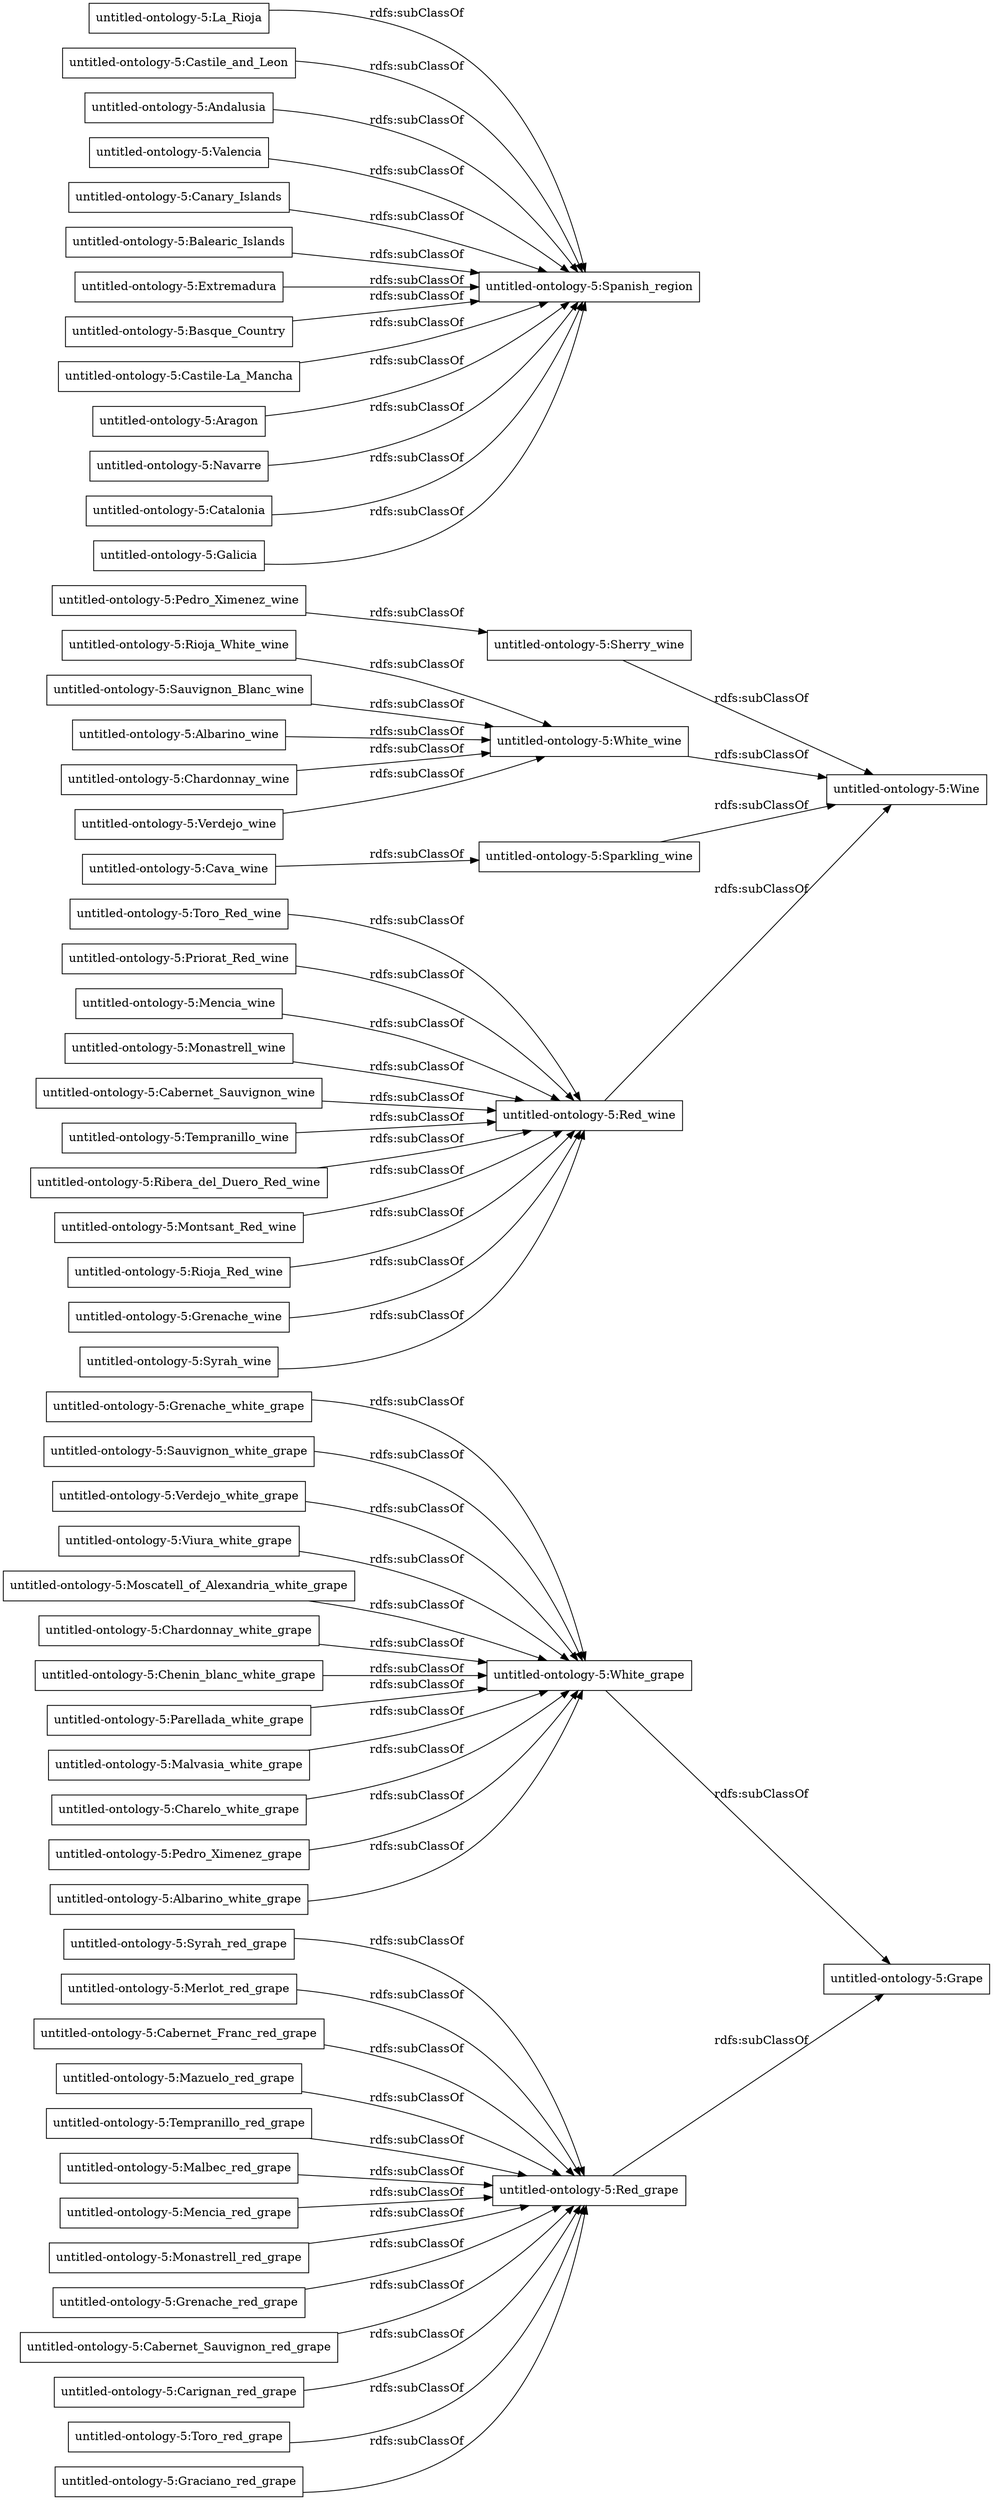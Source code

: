 digraph ar2dtool_diagram { 
rankdir=LR;
size="1000"
node [shape = rectangle, color="black"]; "untitled-ontology-5:Syrah_red_grape" "untitled-ontology-5:Sauvignon_white_grape" "untitled-ontology-5:Toro_Red_wine" "untitled-ontology-5:Chardonnay_wine" "untitled-ontology-5:Verdejo_white_grape" "untitled-ontology-5:La_Rioja" "untitled-ontology-5:Viura_white_grape" "untitled-ontology-5:Moscatell_of_Alexandria_white_grape" "untitled-ontology-5:Verdejo_wine" "untitled-ontology-5:Chardonnay_white_grape" "untitled-ontology-5:Castile_and_Leon" "untitled-ontology-5:Chenin_blanc_white_grape" "untitled-ontology-5:Merlot_red_grape" "untitled-ontology-5:Rioja_Red_wine" "untitled-ontology-5:Andalusia" "untitled-ontology-5:Sherry_wine" "untitled-ontology-5:Parellada_white_grape" "untitled-ontology-5:Valencia" "untitled-ontology-5:Cabernet_Franc_red_grape" "untitled-ontology-5:Spanish_region" "untitled-ontology-5:Red_wine" "untitled-ontology-5:Canary_Islands" "untitled-ontology-5:Balearic_Islands" "untitled-ontology-5:Mazuelo_red_grape" "untitled-ontology-5:Pedro_Ximenez_wine" "untitled-ontology-5:Tempranillo_red_grape" "untitled-ontology-5:Grenache_wine" "untitled-ontology-5:Malbec_red_grape" "untitled-ontology-5:White_wine" "untitled-ontology-5:Mencia_red_grape" "untitled-ontology-5:Syrah_wine" "untitled-ontology-5:Extremadura" "untitled-ontology-5:Priorat_Red_wine" "untitled-ontology-5:Malvasia_white_grape" "untitled-ontology-5:Basque_Country" "untitled-ontology-5:Charelo_white_grape" "untitled-ontology-5:Red_grape" "untitled-ontology-5:Mencia_wine" "untitled-ontology-5:Sparkling_wine" "untitled-ontology-5:Monastrell_wine" "untitled-ontology-5:Cava_wine" "untitled-ontology-5:Cabernet_Sauvignon_wine" "untitled-ontology-5:Pedro_Ximenez_grape" "untitled-ontology-5:Albarino_white_grape" "untitled-ontology-5:Wine" "untitled-ontology-5:Castile-La_Mancha" "untitled-ontology-5:Tempranillo_wine" "untitled-ontology-5:Ribera_del_Duero_Red_wine" "untitled-ontology-5:Aragon" "untitled-ontology-5:Rioja_White_wine" "untitled-ontology-5:Grape" "untitled-ontology-5:Sauvignon_Blanc_wine" "untitled-ontology-5:Montsant_Red_wine" "untitled-ontology-5:Monastrell_red_grape" "untitled-ontology-5:Navarre" "untitled-ontology-5:Grenache_red_grape" "untitled-ontology-5:Catalonia" "untitled-ontology-5:Cabernet_Sauvignon_red_grape" "untitled-ontology-5:Carignan_red_grape" "untitled-ontology-5:Toro_red_grape" "untitled-ontology-5:Galicia" "untitled-ontology-5:Albarino_wine" "untitled-ontology-5:White_grape" "untitled-ontology-5:Graciano_red_grape" "untitled-ontology-5:Grenache_white_grape" ; /*classes style*/
	"untitled-ontology-5:Mencia_red_grape" -> "untitled-ontology-5:Red_grape" [ label = "rdfs:subClassOf" ];
	"untitled-ontology-5:Basque_Country" -> "untitled-ontology-5:Spanish_region" [ label = "rdfs:subClassOf" ];
	"untitled-ontology-5:Viura_white_grape" -> "untitled-ontology-5:White_grape" [ label = "rdfs:subClassOf" ];
	"untitled-ontology-5:Monastrell_red_grape" -> "untitled-ontology-5:Red_grape" [ label = "rdfs:subClassOf" ];
	"untitled-ontology-5:Verdejo_wine" -> "untitled-ontology-5:White_wine" [ label = "rdfs:subClassOf" ];
	"untitled-ontology-5:Tempranillo_wine" -> "untitled-ontology-5:Red_wine" [ label = "rdfs:subClassOf" ];
	"untitled-ontology-5:Toro_Red_wine" -> "untitled-ontology-5:Red_wine" [ label = "rdfs:subClassOf" ];
	"untitled-ontology-5:Mazuelo_red_grape" -> "untitled-ontology-5:Red_grape" [ label = "rdfs:subClassOf" ];
	"untitled-ontology-5:White_wine" -> "untitled-ontology-5:Wine" [ label = "rdfs:subClassOf" ];
	"untitled-ontology-5:Red_grape" -> "untitled-ontology-5:Grape" [ label = "rdfs:subClassOf" ];
	"untitled-ontology-5:Castile-La_Mancha" -> "untitled-ontology-5:Spanish_region" [ label = "rdfs:subClassOf" ];
	"untitled-ontology-5:Valencia" -> "untitled-ontology-5:Spanish_region" [ label = "rdfs:subClassOf" ];
	"untitled-ontology-5:Rioja_White_wine" -> "untitled-ontology-5:White_wine" [ label = "rdfs:subClassOf" ];
	"untitled-ontology-5:Toro_red_grape" -> "untitled-ontology-5:Red_grape" [ label = "rdfs:subClassOf" ];
	"untitled-ontology-5:Sherry_wine" -> "untitled-ontology-5:Wine" [ label = "rdfs:subClassOf" ];
	"untitled-ontology-5:La_Rioja" -> "untitled-ontology-5:Spanish_region" [ label = "rdfs:subClassOf" ];
	"untitled-ontology-5:Cava_wine" -> "untitled-ontology-5:Sparkling_wine" [ label = "rdfs:subClassOf" ];
	"untitled-ontology-5:Pedro_Ximenez_wine" -> "untitled-ontology-5:Sherry_wine" [ label = "rdfs:subClassOf" ];
	"untitled-ontology-5:Catalonia" -> "untitled-ontology-5:Spanish_region" [ label = "rdfs:subClassOf" ];
	"untitled-ontology-5:Extremadura" -> "untitled-ontology-5:Spanish_region" [ label = "rdfs:subClassOf" ];
	"untitled-ontology-5:Carignan_red_grape" -> "untitled-ontology-5:Red_grape" [ label = "rdfs:subClassOf" ];
	"untitled-ontology-5:Rioja_Red_wine" -> "untitled-ontology-5:Red_wine" [ label = "rdfs:subClassOf" ];
	"untitled-ontology-5:Grenache_white_grape" -> "untitled-ontology-5:White_grape" [ label = "rdfs:subClassOf" ];
	"untitled-ontology-5:Cabernet_Sauvignon_red_grape" -> "untitled-ontology-5:Red_grape" [ label = "rdfs:subClassOf" ];
	"untitled-ontology-5:Balearic_Islands" -> "untitled-ontology-5:Spanish_region" [ label = "rdfs:subClassOf" ];
	"untitled-ontology-5:Montsant_Red_wine" -> "untitled-ontology-5:Red_wine" [ label = "rdfs:subClassOf" ];
	"untitled-ontology-5:Cabernet_Sauvignon_wine" -> "untitled-ontology-5:Red_wine" [ label = "rdfs:subClassOf" ];
	"untitled-ontology-5:Chenin_blanc_white_grape" -> "untitled-ontology-5:White_grape" [ label = "rdfs:subClassOf" ];
	"untitled-ontology-5:Pedro_Ximenez_grape" -> "untitled-ontology-5:White_grape" [ label = "rdfs:subClassOf" ];
	"untitled-ontology-5:Chardonnay_white_grape" -> "untitled-ontology-5:White_grape" [ label = "rdfs:subClassOf" ];
	"untitled-ontology-5:Malbec_red_grape" -> "untitled-ontology-5:Red_grape" [ label = "rdfs:subClassOf" ];
	"untitled-ontology-5:Sparkling_wine" -> "untitled-ontology-5:Wine" [ label = "rdfs:subClassOf" ];
	"untitled-ontology-5:Malvasia_white_grape" -> "untitled-ontology-5:White_grape" [ label = "rdfs:subClassOf" ];
	"untitled-ontology-5:Priorat_Red_wine" -> "untitled-ontology-5:Red_wine" [ label = "rdfs:subClassOf" ];
	"untitled-ontology-5:Moscatell_of_Alexandria_white_grape" -> "untitled-ontology-5:White_grape" [ label = "rdfs:subClassOf" ];
	"untitled-ontology-5:Ribera_del_Duero_Red_wine" -> "untitled-ontology-5:Red_wine" [ label = "rdfs:subClassOf" ];
	"untitled-ontology-5:Galicia" -> "untitled-ontology-5:Spanish_region" [ label = "rdfs:subClassOf" ];
	"untitled-ontology-5:Monastrell_wine" -> "untitled-ontology-5:Red_wine" [ label = "rdfs:subClassOf" ];
	"untitled-ontology-5:Parellada_white_grape" -> "untitled-ontology-5:White_grape" [ label = "rdfs:subClassOf" ];
	"untitled-ontology-5:Navarre" -> "untitled-ontology-5:Spanish_region" [ label = "rdfs:subClassOf" ];
	"untitled-ontology-5:Syrah_wine" -> "untitled-ontology-5:Red_wine" [ label = "rdfs:subClassOf" ];
	"untitled-ontology-5:Graciano_red_grape" -> "untitled-ontology-5:Red_grape" [ label = "rdfs:subClassOf" ];
	"untitled-ontology-5:Sauvignon_Blanc_wine" -> "untitled-ontology-5:White_wine" [ label = "rdfs:subClassOf" ];
	"untitled-ontology-5:Andalusia" -> "untitled-ontology-5:Spanish_region" [ label = "rdfs:subClassOf" ];
	"untitled-ontology-5:Grenache_wine" -> "untitled-ontology-5:Red_wine" [ label = "rdfs:subClassOf" ];
	"untitled-ontology-5:Grenache_red_grape" -> "untitled-ontology-5:Red_grape" [ label = "rdfs:subClassOf" ];
	"untitled-ontology-5:Canary_Islands" -> "untitled-ontology-5:Spanish_region" [ label = "rdfs:subClassOf" ];
	"untitled-ontology-5:Cabernet_Franc_red_grape" -> "untitled-ontology-5:Red_grape" [ label = "rdfs:subClassOf" ];
	"untitled-ontology-5:Castile_and_Leon" -> "untitled-ontology-5:Spanish_region" [ label = "rdfs:subClassOf" ];
	"untitled-ontology-5:White_grape" -> "untitled-ontology-5:Grape" [ label = "rdfs:subClassOf" ];
	"untitled-ontology-5:Albarino_white_grape" -> "untitled-ontology-5:White_grape" [ label = "rdfs:subClassOf" ];
	"untitled-ontology-5:Albarino_wine" -> "untitled-ontology-5:White_wine" [ label = "rdfs:subClassOf" ];
	"untitled-ontology-5:Chardonnay_wine" -> "untitled-ontology-5:White_wine" [ label = "rdfs:subClassOf" ];
	"untitled-ontology-5:Mencia_wine" -> "untitled-ontology-5:Red_wine" [ label = "rdfs:subClassOf" ];
	"untitled-ontology-5:Merlot_red_grape" -> "untitled-ontology-5:Red_grape" [ label = "rdfs:subClassOf" ];
	"untitled-ontology-5:Sauvignon_white_grape" -> "untitled-ontology-5:White_grape" [ label = "rdfs:subClassOf" ];
	"untitled-ontology-5:Syrah_red_grape" -> "untitled-ontology-5:Red_grape" [ label = "rdfs:subClassOf" ];
	"untitled-ontology-5:Verdejo_white_grape" -> "untitled-ontology-5:White_grape" [ label = "rdfs:subClassOf" ];
	"untitled-ontology-5:Charelo_white_grape" -> "untitled-ontology-5:White_grape" [ label = "rdfs:subClassOf" ];
	"untitled-ontology-5:Red_wine" -> "untitled-ontology-5:Wine" [ label = "rdfs:subClassOf" ];
	"untitled-ontology-5:Tempranillo_red_grape" -> "untitled-ontology-5:Red_grape" [ label = "rdfs:subClassOf" ];
	"untitled-ontology-5:Aragon" -> "untitled-ontology-5:Spanish_region" [ label = "rdfs:subClassOf" ];

}
